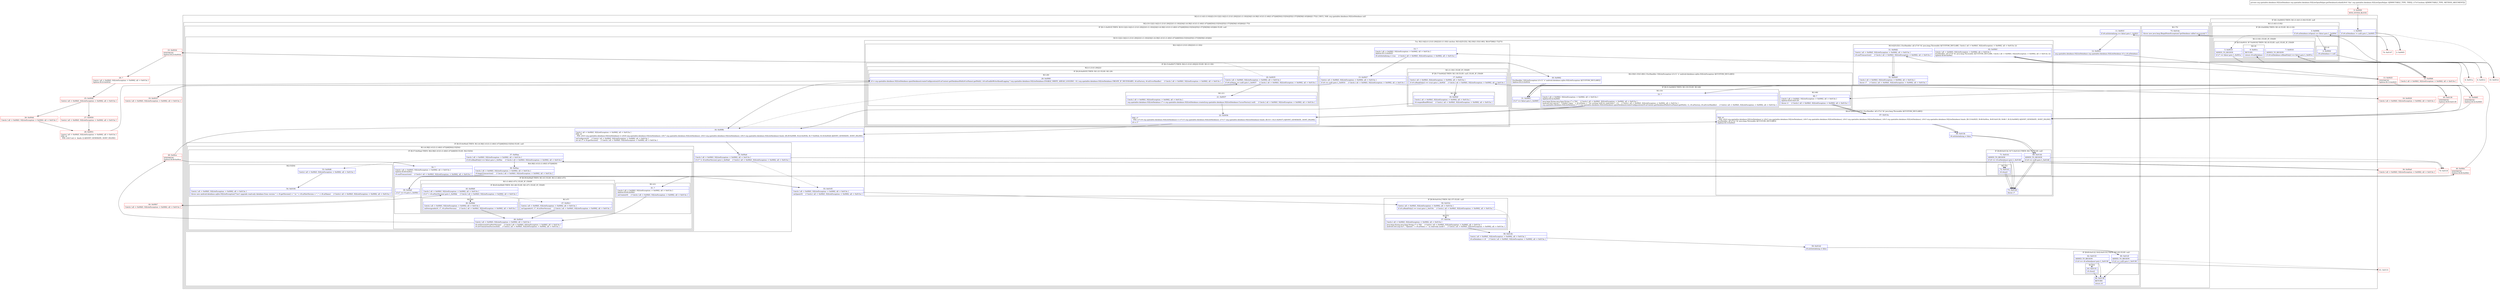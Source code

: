 digraph "CFG fororg.spatialite.database.SQLiteOpenHelper.getDatabaseLocked(Z)Lorg\/spatialite\/database\/SQLiteDatabase;" {
subgraph cluster_Region_1815150145 {
label = "R(2:(1:(1:4)(1:(1:9)))|(2:(10:12|(2:14|(2:(1:21)(1:29)|22)(1:(1:18)))|34|(1:(4:38|(1:41)(1:(1:46)(1:47))|48|50)(2:53|54))|55|(1:57)|58|59|(1:63)|64)|(1:75))) | DECL_VAR: org.spatialite.database.SQLiteDatabase null\l";
node [shape=record,color=blue];
subgraph cluster_IfRegion_1537517900 {
label = "IF [B:1:0x0003] THEN: R(1:(1:4)(1:(1:9))) ELSE: null";
node [shape=record,color=blue];
Node_1 [shape=record,label="{1\:\ 0x0003|if (r6.mDatabase != null) goto L_0x0005\l}"];
subgraph cluster_Region_895750556 {
label = "R(1:(1:4)(1:(1:9)))";
node [shape=record,color=blue];
subgraph cluster_IfRegion_1316844016 {
label = "IF [B:3:0x000b] THEN: R(1:4) ELSE: R(1:(1:9))";
node [shape=record,color=blue];
Node_3 [shape=record,label="{3\:\ 0x000b|if (r6.mDatabase.isOpen() == false) goto L_0x000d\l}"];
subgraph cluster_Region_626281608 {
label = "R(1:4)";
node [shape=record,color=blue];
Node_4 [shape=record,label="{4\:\ 0x000d|r6.mDatabase = null\l}"];
}
subgraph cluster_Region_1539604391 {
label = "R(1:(1:9)) | ELSE_IF_CHAIN\l";
node [shape=record,color=blue];
subgraph cluster_IfRegion_1320779186 {
label = "IF [B:5:0x0010, B:7:0x0018] THEN: R(1:9) ELSE: null | ELSE_IF_CHAIN\l";
node [shape=record,color=blue];
Node_5 [shape=record,label="{5\:\ 0x0010|ADDED_TO_REGION\l|if (r7 == false) goto L_0x001a\l}"];
Node_7 [shape=record,label="{7\:\ 0x0018|ADDED_TO_REGION\l|if (r6.mDatabase.isReadOnly() == false) goto L_0x001a\l}"];
subgraph cluster_Region_1810790244 {
label = "R(1:9)";
node [shape=record,color=blue];
Node_9 [shape=record,label="{9\:\ 0x001c|RETURN\l|return r6.mDatabase\l}"];
}
}
}
}
}
}
subgraph cluster_Region_1826182813 {
label = "R(2:(10:12|(2:14|(2:(1:21)(1:29)|22)(1:(1:18)))|34|(1:(4:38|(1:41)(1:(1:46)(1:47))|48|50)(2:53|54))|55|(1:57)|58|59|(1:63)|64)|(1:75))";
node [shape=record,color=blue];
subgraph cluster_IfRegion_337130982 {
label = "IF [B:11:0x001f] THEN: R(10:12|(2:14|(2:(1:21)(1:29)|22)(1:(1:18)))|34|(1:(4:38|(1:41)(1:(1:46)(1:47))|48|50)(2:53|54))|55|(1:57)|58|59|(1:63)|64) ELSE: null";
node [shape=record,color=blue];
Node_11 [shape=record,label="{11\:\ 0x001f|if (r6.mIsInitializing == false) goto L_0x0021\l}"];
subgraph cluster_Region_1736468862 {
label = "R(10:12|(2:14|(2:(1:21)(1:29)|22)(1:(1:18)))|34|(1:(4:38|(1:41)(1:(1:46)(1:47))|48|50)(2:53|54))|55|(1:57)|58|59|(1:63)|64)";
node [shape=record,color=blue];
Node_12 [shape=record,label="{12\:\ 0x0021|org.spatialite.database.SQLiteDatabase org.spatialite.database.SQLiteDatabase r0 = r6.mDatabase\l}"];
subgraph cluster_TryCatchRegion_298421818 {
label = "Try: R(2:14|(2:(1:21)(1:29)|22)(1:(1:18))) catches: R(3:42|51|52), R(2:30|(1:33)(1:66)), R(4:67|68|(1:72)|73)";
node [shape=record,color=blue];
subgraph cluster_Region_151297584 {
label = "R(2:14|(2:(1:21)(1:29)|22)(1:(1:18)))";
node [shape=record,color=blue];
Node_14 [shape=record,label="{14\:\ ?|Catch:\{ all \-\> 0x00b5, SQLiteException \-\> 0x0062, all \-\> 0x013a \}\lSplitter:B:13:0x0025\l|r6.mIsInitializing = true     \/\/ Catch:\{ all \-\> 0x00b5, SQLiteException \-\> 0x0062, all \-\> 0x013a \}\l}"];
subgraph cluster_IfRegion_1323971356 {
label = "IF [B:15:0x0027] THEN: R(2:(1:21)(1:29)|22) ELSE: R(1:(1:18))";
node [shape=record,color=blue];
Node_15 [shape=record,label="{15\:\ 0x0027|Catch:\{ all \-\> 0x00b5, SQLiteException \-\> 0x0062, all \-\> 0x013a \}\l|if (r0 == null) goto L_0x0033     \/\/ Catch:\{ all \-\> 0x00b5, SQLiteException \-\> 0x0062, all \-\> 0x013a \}\l}"];
subgraph cluster_Region_31048942 {
label = "R(2:(1:21)(1:29)|22)";
node [shape=record,color=blue];
subgraph cluster_IfRegion_793726003 {
label = "IF [B:20:0x0035] THEN: R(1:21) ELSE: R(1:29)";
node [shape=record,color=blue];
Node_20 [shape=record,label="{20\:\ 0x0035|Catch:\{ all \-\> 0x00b5, SQLiteException \-\> 0x0062, all \-\> 0x013a \}\l|if (r6.mName == null) goto L_0x0037     \/\/ Catch:\{ all \-\> 0x00b5, SQLiteException \-\> 0x0062, all \-\> 0x013a \}\l}"];
subgraph cluster_Region_131973754 {
label = "R(1:21)";
node [shape=record,color=blue];
Node_21 [shape=record,label="{21\:\ 0x0037|Catch:\{ all \-\> 0x00b5, SQLiteException \-\> 0x0062, all \-\> 0x013a \}\l|org.spatialite.database.SQLiteDatabase r7 = org.spatialite.database.SQLiteDatabase.create((org.spatialite.database.SQLiteDatabase.CursorFactory) null)     \/\/ Catch:\{ all \-\> 0x00b5, SQLiteException \-\> 0x0062, all \-\> 0x013a \}\l}"];
}
subgraph cluster_Region_395182746 {
label = "R(1:29)";
node [shape=record,color=blue];
Node_29 [shape=record,label="{29\:\ 0x0060|r0 = org.spatialite.database.SQLiteDatabase.openDatabase(createConfiguration(r6.mContext.getDatabasePath(r6.mName).getPath(), (r6.mEnableWriteAheadLogging ? org.spatialite.database.SQLiteDatabase.ENABLE_WRITE_AHEAD_LOGGING : 0) \| org.spatialite.database.SQLiteDatabase.CREATE_IF_NECESSARY), r6.mFactory, r6.mErrorHandler)     \/\/ Catch:\{ all \-\> 0x00b5, SQLiteException \-\> 0x0062, all \-\> 0x013a \}\l}"];
}
}
Node_22 [shape=record,label="{22\:\ 0x003b|PHI: r7 \l  PHI: (r7v16 org.spatialite.database.SQLiteDatabase) = (r7v15 org.spatialite.database.SQLiteDatabase), (r7v17 org.spatialite.database.SQLiteDatabase) binds: [B:33:?, B:21:0x0037] A[DONT_GENERATE, DONT_INLINE]\l|r0 = r7\l}"];
}
subgraph cluster_Region_2049833785 {
label = "R(1:(1:18)) | ELSE_IF_CHAIN\l";
node [shape=record,color=blue];
subgraph cluster_IfRegion_709191718 {
label = "IF [B:17:0x002d] THEN: R(1:18) ELSE: null | ELSE_IF_CHAIN\l";
node [shape=record,color=blue];
Node_17 [shape=record,label="{17\:\ 0x002d|Catch:\{ all \-\> 0x00b5, SQLiteException \-\> 0x0062, all \-\> 0x013a \}\l|if (r0.isReadOnly() == true) goto L_0x002f     \/\/ Catch:\{ all \-\> 0x00b5, SQLiteException \-\> 0x0062, all \-\> 0x013a \}\l}"];
subgraph cluster_Region_1303913766 {
label = "R(1:18)";
node [shape=record,color=blue];
Node_18 [shape=record,label="{18\:\ 0x002f|Catch:\{ all \-\> 0x00b5, SQLiteException \-\> 0x0062, all \-\> 0x013a \}\l|r0.reopenReadWrite()     \/\/ Catch:\{ all \-\> 0x00b5, SQLiteException \-\> 0x0062, all \-\> 0x013a \}\l}"];
}
}
}
}
}
subgraph cluster_Region_484546711 {
label = "R(3:42|51|52) | ExcHandler: all (r7v9 'th' java.lang.Throwable A[CUSTOM_DECLARE, Catch:\{ all \-\> 0x00b5, SQLiteException \-\> 0x0062, all \-\> 0x013a \}])\l";
node [shape=record,color=blue];
Node_42 [shape=record,label="{42\:\ 0x00b5|Catch:\{ all \-\> 0x00b5, SQLiteException \-\> 0x0062, all \-\> 0x013a \}\lExcHandler: all (r7v9 'th' java.lang.Throwable A[CUSTOM_DECLARE, Catch:\{ all \-\> 0x00b5, SQLiteException \-\> 0x0062, all \-\> 0x013a \}])\lSplitter:B:40:0x00b1\l}"];
Node_51 [shape=record,label="{51\:\ 0x00d2|Catch:\{ all \-\> 0x00b5, SQLiteException \-\> 0x0062, all \-\> 0x013a \}\l|r0.endTransaction()     \/\/ Catch:\{ all \-\> 0x00b5, SQLiteException \-\> 0x0062, all \-\> 0x013a \}\l}"];
Node_52 [shape=record,label="{52\:\ 0x00d5|Catch:\{ all \-\> 0x00b5, SQLiteException \-\> 0x0062, all \-\> 0x013a \}\l|throw r7     \/\/ Catch:\{ all \-\> 0x00b5, SQLiteException \-\> 0x0062, all \-\> 0x013a \}\l}"];
}
subgraph cluster_Region_659030552 {
label = "R(2:30|(1:33)(1:66)) | ExcHandler: SQLiteException (r1v11 'e' android.database.sqlite.SQLiteException A[CUSTOM_DECLARE])\l";
node [shape=record,color=blue];
Node_30 [shape=record,label="{30\:\ 0x0062|ExcHandler: SQLiteException (r1v11 'e' android.database.sqlite.SQLiteException A[CUSTOM_DECLARE])\lSplitter:B:23:0x003d\l}"];
subgraph cluster_IfRegion_177270239 {
label = "IF [B:31:0x0063] THEN: R(1:33) ELSE: R(1:66)";
node [shape=record,color=blue];
Node_31 [shape=record,label="{31\:\ 0x0063|if (r7 == false) goto L_0x0065\l}"];
subgraph cluster_Region_69530853 {
label = "R(1:33)";
node [shape=record,color=blue];
Node_33 [shape=record,label="{33\:\ ?|Catch:\{ all \-\> 0x00b5, SQLiteException \-\> 0x0062, all \-\> 0x013a \}\lSplitter:B:32:0x0065\l|java.lang.String java.lang.String r7 = TAG     \/\/ Catch:\{ all \-\> 0x00b5, SQLiteException \-\> 0x0062, all \-\> 0x013a \}\landroid.util.Log.e(r7, \"Couldn't open \" + r6.mName + \" for writing (will try read\-only):\", r1)     \/\/ Catch:\{ all \-\> 0x00b5, SQLiteException \-\> 0x0062, all \-\> 0x013a \}\lorg.spatialite.database.SQLiteDatabase r7 = org.spatialite.database.SQLiteDatabase.openDatabase(createConfiguration(r6.mContext.getDatabasePath(r6.mName).getPath(), 1), r6.mFactory, r6.mErrorHandler)     \/\/ Catch:\{ all \-\> 0x00b5, SQLiteException \-\> 0x0062, all \-\> 0x013a \}\l}"];
}
subgraph cluster_Region_1609242218 {
label = "R(1:66)";
node [shape=record,color=blue];
Node_66 [shape=record,label="{66\:\ ?|Catch:\{ all \-\> 0x00b5, SQLiteException \-\> 0x0062, all \-\> 0x013a \}\lSplitter:B:65:0x0139\l|throw r1     \/\/ Catch:\{ all \-\> 0x00b5, SQLiteException \-\> 0x0062, all \-\> 0x013a \}\l}"];
}
}
}
subgraph cluster_Region_1250613917 {
label = "R(4:67|68|(1:72)|73) | ExcHandler: all (r7v2 'th' java.lang.Throwable A[CUSTOM_DECLARE])\l";
node [shape=record,color=blue];
Node_67 [shape=record,label="{67\:\ 0x013a|PHI: r0 \l  PHI: (r0v4 org.spatialite.database.SQLiteDatabase) = (r0v3 org.spatialite.database.SQLiteDatabase), (r0v5 org.spatialite.database.SQLiteDatabase), (r0v3 org.spatialite.database.SQLiteDatabase), (r0v3 org.spatialite.database.SQLiteDatabase), (r0v3 org.spatialite.database.SQLiteDatabase) binds: [B:13:0x0025, B:49:0x00ce, B:65:0x0139, B:66:?, B:32:0x0065] A[DONT_GENERATE, DONT_INLINE]\lExcHandler: all (r7v2 'th' java.lang.Throwable A[CUSTOM_DECLARE])\lSplitter:B:13:0x0025\l}"];
Node_68 [shape=record,label="{68\:\ 0x013b|r6.mIsInitializing = false\l}"];
subgraph cluster_IfRegion_42559179 {
label = "IF [B:69:0x013d, B:71:0x0141] THEN: R(1:72) ELSE: null";
node [shape=record,color=blue];
Node_69 [shape=record,label="{69\:\ 0x013d|ADDED_TO_REGION\l|if (r0 == null) goto L_0x0146\l}"];
Node_71 [shape=record,label="{71\:\ 0x0141|ADDED_TO_REGION\l|if (r0 == r6.mDatabase) goto L_0x0146\l}"];
subgraph cluster_Region_501536597 {
label = "R(1:72)";
node [shape=record,color=blue];
Node_72 [shape=record,label="{72\:\ 0x0143|r0.close()\l}"];
}
}
Node_73 [shape=record,label="{73\:\ 0x0146|throw r7\l}"];
}
}
Node_34 [shape=record,label="{34\:\ 0x009b|Catch:\{ all \-\> 0x00b5, SQLiteException \-\> 0x0062, all \-\> 0x013a \}\lPHI: r0 \l  PHI: (r0v5 org.spatialite.database.SQLiteDatabase) = (r0v6 org.spatialite.database.SQLiteDatabase), (r0v7 org.spatialite.database.SQLiteDatabase), (r0v3 org.spatialite.database.SQLiteDatabase), (r0v3 org.spatialite.database.SQLiteDatabase) binds: [B:29:0x0060, B:22:0x003b, B:17:0x002d, B:18:0x002f] A[DONT_GENERATE, DONT_INLINE]\l|onConfigure(r0)     \/\/ Catch:\{ all \-\> 0x00b5, SQLiteException \-\> 0x0062, all \-\> 0x013a \}\lint int r7 = r0.getVersion()     \/\/ Catch:\{ all \-\> 0x00b5, SQLiteException \-\> 0x0062, all \-\> 0x013a \}\l}"];
subgraph cluster_IfRegion_896268765 {
label = "IF [B:35:0x00a4] THEN: R(1:(4:38|(1:41)(1:(1:46)(1:47))|48|50)(2:53|54)) ELSE: null";
node [shape=record,color=blue];
Node_35 [shape=record,label="{35\:\ 0x00a4|Catch:\{ all \-\> 0x00b5, SQLiteException \-\> 0x0062, all \-\> 0x013a \}\l|if (r7 != r6.mNewVersion) goto L_0x00a6     \/\/ Catch:\{ all \-\> 0x00b5, SQLiteException \-\> 0x0062, all \-\> 0x013a \}\l}"];
subgraph cluster_Region_766859542 {
label = "R(1:(4:38|(1:41)(1:(1:46)(1:47))|48|50)(2:53|54))";
node [shape=record,color=blue];
subgraph cluster_IfRegion_284954424 {
label = "IF [B:37:0x00aa] THEN: R(4:38|(1:41)(1:(1:46)(1:47))|48|50) ELSE: R(2:53|54)";
node [shape=record,color=blue];
Node_37 [shape=record,label="{37\:\ 0x00aa|Catch:\{ all \-\> 0x00b5, SQLiteException \-\> 0x0062, all \-\> 0x013a \}\l|if (r0.isReadOnly() == false) goto L_0x00ac     \/\/ Catch:\{ all \-\> 0x00b5, SQLiteException \-\> 0x0062, all \-\> 0x013a \}\l}"];
subgraph cluster_Region_1502252242 {
label = "R(4:38|(1:41)(1:(1:46)(1:47))|48|50)";
node [shape=record,color=blue];
Node_38 [shape=record,label="{38\:\ 0x00ac|Catch:\{ all \-\> 0x00b5, SQLiteException \-\> 0x0062, all \-\> 0x013a \}\l|r0.beginTransaction()     \/\/ Catch:\{ all \-\> 0x00b5, SQLiteException \-\> 0x0062, all \-\> 0x013a \}\l}"];
subgraph cluster_IfRegion_1692198087 {
label = "IF [B:39:0x00af] THEN: R(1:41) ELSE: R(1:(1:46)(1:47))";
node [shape=record,color=blue];
Node_39 [shape=record,label="{39\:\ 0x00af|if (r7 == 0) goto L_0x00b1\l}"];
subgraph cluster_Region_1651488457 {
label = "R(1:41)";
node [shape=record,color=blue];
Node_41 [shape=record,label="{41\:\ ?|Catch:\{ all \-\> 0x00b5, SQLiteException \-\> 0x0062, all \-\> 0x013a \}\lSplitter:B:40:0x00b1\l|onCreate(r0)     \/\/ Catch:\{ all \-\> 0x00b5, SQLiteException \-\> 0x0062, all \-\> 0x013a \}\l}"];
}
subgraph cluster_Region_549889898 {
label = "R(1:(1:46)(1:47)) | ELSE_IF_CHAIN\l";
node [shape=record,color=blue];
subgraph cluster_IfRegion_853076288 {
label = "IF [B:45:0x00b9] THEN: R(1:46) ELSE: R(1:47) | ELSE_IF_CHAIN\l";
node [shape=record,color=blue];
Node_45 [shape=record,label="{45\:\ 0x00b9|Catch:\{ all \-\> 0x00b5, SQLiteException \-\> 0x0062, all \-\> 0x013a \}\l|if (r7 \> r6.mNewVersion) goto L_0x00bb     \/\/ Catch:\{ all \-\> 0x00b5, SQLiteException \-\> 0x0062, all \-\> 0x013a \}\l}"];
subgraph cluster_Region_1926938419 {
label = "R(1:46)";
node [shape=record,color=blue];
Node_46 [shape=record,label="{46\:\ 0x00bb|Catch:\{ all \-\> 0x00b5, SQLiteException \-\> 0x0062, all \-\> 0x013a \}\l|onDowngrade(r0, r7, r6.mNewVersion)     \/\/ Catch:\{ all \-\> 0x00b5, SQLiteException \-\> 0x0062, all \-\> 0x013a \}\l}"];
}
subgraph cluster_Region_45083551 {
label = "R(1:47)";
node [shape=record,color=blue];
Node_47 [shape=record,label="{47\:\ 0x00c1|Catch:\{ all \-\> 0x00b5, SQLiteException \-\> 0x0062, all \-\> 0x013a \}\l|onUpgrade(r0, r7, r6.mNewVersion)     \/\/ Catch:\{ all \-\> 0x00b5, SQLiteException \-\> 0x0062, all \-\> 0x013a \}\l}"];
}
}
}
}
Node_48 [shape=record,label="{48\:\ 0x00c6|Catch:\{ all \-\> 0x00b5, SQLiteException \-\> 0x0062, all \-\> 0x013a \}\l|r0.setVersion(r6.mNewVersion)     \/\/ Catch:\{ all \-\> 0x00b5, SQLiteException \-\> 0x0062, all \-\> 0x013a \}\lr0.setTransactionSuccessful()     \/\/ Catch:\{ all \-\> 0x00b5, SQLiteException \-\> 0x0062, all \-\> 0x013a \}\l}"];
Node_50 [shape=record,label="{50\:\ ?|Catch:\{ all \-\> 0x00b5, SQLiteException \-\> 0x0062, all \-\> 0x013a \}\lSplitter:B:49:0x00ce\l|r0.endTransaction()     \/\/ Catch:\{ all \-\> 0x00b5, SQLiteException \-\> 0x0062, all \-\> 0x013a \}\l}"];
}
subgraph cluster_Region_265165572 {
label = "R(2:53|54)";
node [shape=record,color=blue];
Node_53 [shape=record,label="{53\:\ 0x00d6|Catch:\{ all \-\> 0x00b5, SQLiteException \-\> 0x0062, all \-\> 0x013a \}\l}"];
Node_54 [shape=record,label="{54\:\ 0x0104|Catch:\{ all \-\> 0x00b5, SQLiteException \-\> 0x0062, all \-\> 0x013a \}\l|throw new android.database.sqlite.SQLiteException(\"Can't upgrade read\-only database from version \" + r0.getVersion() + \" to \" + r6.mNewVersion + \": \" + r6.mName)     \/\/ Catch:\{ all \-\> 0x00b5, SQLiteException \-\> 0x0062, all \-\> 0x013a \}\l}"];
}
}
}
}
Node_55 [shape=record,label="{55\:\ 0x0105|Catch:\{ all \-\> 0x00b5, SQLiteException \-\> 0x0062, all \-\> 0x013a \}\l|onOpen(r0)     \/\/ Catch:\{ all \-\> 0x00b5, SQLiteException \-\> 0x0062, all \-\> 0x013a \}\l}"];
subgraph cluster_IfRegion_268971466 {
label = "IF [B:56:0x010c] THEN: R(1:57) ELSE: null";
node [shape=record,color=blue];
Node_56 [shape=record,label="{56\:\ 0x010c|Catch:\{ all \-\> 0x00b5, SQLiteException \-\> 0x0062, all \-\> 0x013a \}\l|if (r0.isReadOnly() == true) goto L_0x010e     \/\/ Catch:\{ all \-\> 0x00b5, SQLiteException \-\> 0x0062, all \-\> 0x013a \}\l}"];
subgraph cluster_Region_1860918772 {
label = "R(1:57)";
node [shape=record,color=blue];
Node_57 [shape=record,label="{57\:\ 0x010e|Catch:\{ all \-\> 0x00b5, SQLiteException \-\> 0x0062, all \-\> 0x013a \}\l|java.lang.String java.lang.String r7 = TAG     \/\/ Catch:\{ all \-\> 0x00b5, SQLiteException \-\> 0x0062, all \-\> 0x013a \}\landroid.util.Log.w(r7, \"Opened \" + r6.mName + \" in read\-only mode\")     \/\/ Catch:\{ all \-\> 0x00b5, SQLiteException \-\> 0x0062, all \-\> 0x013a \}\l}"];
}
}
Node_58 [shape=record,label="{58\:\ 0x012b|Catch:\{ all \-\> 0x00b5, SQLiteException \-\> 0x0062, all \-\> 0x013a \}\l|r6.mDatabase = r0     \/\/ Catch:\{ all \-\> 0x00b5, SQLiteException \-\> 0x0062, all \-\> 0x013a \}\l}"];
Node_59 [shape=record,label="{59\:\ 0x012d|r6.mIsInitializing = false\l}"];
subgraph cluster_IfRegion_923548639 {
label = "IF [B:60:0x012f, B:62:0x0133] THEN: R(1:63) ELSE: null";
node [shape=record,color=blue];
Node_60 [shape=record,label="{60\:\ 0x012f|ADDED_TO_REGION\l|if (r0 == null) goto L_0x0138\l}"];
Node_62 [shape=record,label="{62\:\ 0x0133|ADDED_TO_REGION\l|if (r0 == r6.mDatabase) goto L_0x0138\l}"];
subgraph cluster_Region_1250086322 {
label = "R(1:63)";
node [shape=record,color=blue];
Node_63 [shape=record,label="{63\:\ 0x0135|r0.close()\l}"];
}
}
Node_64 [shape=record,label="{64\:\ 0x0138|RETURN\l|return r0\l}"];
}
}
subgraph cluster_Region_664386910 {
label = "R(1:75)";
node [shape=record,color=blue];
Node_75 [shape=record,label="{75\:\ 0x014e|throw new java.lang.IllegalStateException(\"getDatabase called recursively\")\l}"];
}
}
}
subgraph cluster_Region_1250613917 {
label = "R(4:67|68|(1:72)|73) | ExcHandler: all (r7v2 'th' java.lang.Throwable A[CUSTOM_DECLARE])\l";
node [shape=record,color=blue];
Node_67 [shape=record,label="{67\:\ 0x013a|PHI: r0 \l  PHI: (r0v4 org.spatialite.database.SQLiteDatabase) = (r0v3 org.spatialite.database.SQLiteDatabase), (r0v5 org.spatialite.database.SQLiteDatabase), (r0v3 org.spatialite.database.SQLiteDatabase), (r0v3 org.spatialite.database.SQLiteDatabase), (r0v3 org.spatialite.database.SQLiteDatabase) binds: [B:13:0x0025, B:49:0x00ce, B:65:0x0139, B:66:?, B:32:0x0065] A[DONT_GENERATE, DONT_INLINE]\lExcHandler: all (r7v2 'th' java.lang.Throwable A[CUSTOM_DECLARE])\lSplitter:B:13:0x0025\l}"];
Node_68 [shape=record,label="{68\:\ 0x013b|r6.mIsInitializing = false\l}"];
subgraph cluster_IfRegion_42559179 {
label = "IF [B:69:0x013d, B:71:0x0141] THEN: R(1:72) ELSE: null";
node [shape=record,color=blue];
Node_69 [shape=record,label="{69\:\ 0x013d|ADDED_TO_REGION\l|if (r0 == null) goto L_0x0146\l}"];
Node_71 [shape=record,label="{71\:\ 0x0141|ADDED_TO_REGION\l|if (r0 == r6.mDatabase) goto L_0x0146\l}"];
subgraph cluster_Region_501536597 {
label = "R(1:72)";
node [shape=record,color=blue];
Node_72 [shape=record,label="{72\:\ 0x0143|r0.close()\l}"];
}
}
Node_73 [shape=record,label="{73\:\ 0x0146|throw r7\l}"];
}
subgraph cluster_Region_659030552 {
label = "R(2:30|(1:33)(1:66)) | ExcHandler: SQLiteException (r1v11 'e' android.database.sqlite.SQLiteException A[CUSTOM_DECLARE])\l";
node [shape=record,color=blue];
Node_30 [shape=record,label="{30\:\ 0x0062|ExcHandler: SQLiteException (r1v11 'e' android.database.sqlite.SQLiteException A[CUSTOM_DECLARE])\lSplitter:B:23:0x003d\l}"];
subgraph cluster_IfRegion_177270239 {
label = "IF [B:31:0x0063] THEN: R(1:33) ELSE: R(1:66)";
node [shape=record,color=blue];
Node_31 [shape=record,label="{31\:\ 0x0063|if (r7 == false) goto L_0x0065\l}"];
subgraph cluster_Region_69530853 {
label = "R(1:33)";
node [shape=record,color=blue];
Node_33 [shape=record,label="{33\:\ ?|Catch:\{ all \-\> 0x00b5, SQLiteException \-\> 0x0062, all \-\> 0x013a \}\lSplitter:B:32:0x0065\l|java.lang.String java.lang.String r7 = TAG     \/\/ Catch:\{ all \-\> 0x00b5, SQLiteException \-\> 0x0062, all \-\> 0x013a \}\landroid.util.Log.e(r7, \"Couldn't open \" + r6.mName + \" for writing (will try read\-only):\", r1)     \/\/ Catch:\{ all \-\> 0x00b5, SQLiteException \-\> 0x0062, all \-\> 0x013a \}\lorg.spatialite.database.SQLiteDatabase r7 = org.spatialite.database.SQLiteDatabase.openDatabase(createConfiguration(r6.mContext.getDatabasePath(r6.mName).getPath(), 1), r6.mFactory, r6.mErrorHandler)     \/\/ Catch:\{ all \-\> 0x00b5, SQLiteException \-\> 0x0062, all \-\> 0x013a \}\l}"];
}
subgraph cluster_Region_1609242218 {
label = "R(1:66)";
node [shape=record,color=blue];
Node_66 [shape=record,label="{66\:\ ?|Catch:\{ all \-\> 0x00b5, SQLiteException \-\> 0x0062, all \-\> 0x013a \}\lSplitter:B:65:0x0139\l|throw r1     \/\/ Catch:\{ all \-\> 0x00b5, SQLiteException \-\> 0x0062, all \-\> 0x013a \}\l}"];
}
}
}
subgraph cluster_Region_484546711 {
label = "R(3:42|51|52) | ExcHandler: all (r7v9 'th' java.lang.Throwable A[CUSTOM_DECLARE, Catch:\{ all \-\> 0x00b5, SQLiteException \-\> 0x0062, all \-\> 0x013a \}])\l";
node [shape=record,color=blue];
Node_42 [shape=record,label="{42\:\ 0x00b5|Catch:\{ all \-\> 0x00b5, SQLiteException \-\> 0x0062, all \-\> 0x013a \}\lExcHandler: all (r7v9 'th' java.lang.Throwable A[CUSTOM_DECLARE, Catch:\{ all \-\> 0x00b5, SQLiteException \-\> 0x0062, all \-\> 0x013a \}])\lSplitter:B:40:0x00b1\l}"];
Node_51 [shape=record,label="{51\:\ 0x00d2|Catch:\{ all \-\> 0x00b5, SQLiteException \-\> 0x0062, all \-\> 0x013a \}\l|r0.endTransaction()     \/\/ Catch:\{ all \-\> 0x00b5, SQLiteException \-\> 0x0062, all \-\> 0x013a \}\l}"];
Node_52 [shape=record,label="{52\:\ 0x00d5|Catch:\{ all \-\> 0x00b5, SQLiteException \-\> 0x0062, all \-\> 0x013a \}\l|throw r7     \/\/ Catch:\{ all \-\> 0x00b5, SQLiteException \-\> 0x0062, all \-\> 0x013a \}\l}"];
}
Node_0 [shape=record,color=red,label="{0\:\ 0x0000|MTH_ENTER_BLOCK\l}"];
Node_2 [shape=record,color=red,label="{2\:\ 0x0005}"];
Node_6 [shape=record,color=red,label="{6\:\ 0x0012}"];
Node_8 [shape=record,color=red,label="{8\:\ 0x001a}"];
Node_10 [shape=record,color=red,label="{10\:\ 0x001d}"];
Node_13 [shape=record,color=red,label="{13\:\ 0x0025|SYNTHETIC\lSplitter:B:13:0x0025\l}"];
Node_16 [shape=record,color=red,label="{16\:\ 0x0029|Catch:\{ all \-\> 0x00b5, SQLiteException \-\> 0x0062, all \-\> 0x013a \}\l}"];
Node_19 [shape=record,color=red,label="{19\:\ 0x0033|Catch:\{ all \-\> 0x00b5, SQLiteException \-\> 0x0062, all \-\> 0x013a \}\l}"];
Node_23 [shape=record,color=red,label="{23\:\ 0x003d|SYNTHETIC\lSplitter:B:23:0x003d\l}"];
Node_24 [shape=record,color=red,label="{24\:\ ?|Catch:\{ all \-\> 0x00b5, SQLiteException \-\> 0x0062, all \-\> 0x013a \}\lSplitter:B:23:0x003d\l}"];
Node_25 [shape=record,color=red,label="{25\:\ 0x004b|Catch:\{ all \-\> 0x00b5, SQLiteException \-\> 0x0062, all \-\> 0x013a \}\l}"];
Node_26 [shape=record,color=red,label="{26\:\ 0x004d|Catch:\{ all \-\> 0x00b5, SQLiteException \-\> 0x0062, all \-\> 0x013a \}\l}"];
Node_27 [shape=record,color=red,label="{27\:\ 0x0050|Catch:\{ all \-\> 0x00b5, SQLiteException \-\> 0x0062, all \-\> 0x013a \}\l}"];
Node_28 [shape=record,color=red,label="{28\:\ 0x0051|Catch:\{ all \-\> 0x00b5, SQLiteException \-\> 0x0062, all \-\> 0x013a \}\lPHI: r4 \l  PHI: (r4v5 int) =  binds: [] A[DONT_GENERATE, DONT_INLINE]\l}"];
Node_32 [shape=record,color=red,label="{32\:\ 0x0065|SYNTHETIC\lSplitter:B:32:0x0065\l}"];
Node_36 [shape=record,color=red,label="{36\:\ 0x00a6|Catch:\{ all \-\> 0x00b5, SQLiteException \-\> 0x0062, all \-\> 0x013a \}\l}"];
Node_40 [shape=record,color=red,label="{40\:\ 0x00b1|SYNTHETIC\lSplitter:B:40:0x00b1\l}"];
Node_43 [shape=record,color=red,label="{43\:\ 0x00b6|Catch:\{ all \-\> 0x00b5, SQLiteException \-\> 0x0062, all \-\> 0x013a \}\l}"];
Node_44 [shape=record,color=red,label="{44\:\ 0x00b7|Catch:\{ all \-\> 0x00b5, SQLiteException \-\> 0x0062, all \-\> 0x013a \}\l}"];
Node_49 [shape=record,color=red,label="{49\:\ 0x00ce|SYNTHETIC\lSplitter:B:49:0x00ce\l}"];
Node_61 [shape=record,color=red,label="{61\:\ 0x0131}"];
Node_65 [shape=record,color=red,label="{65\:\ 0x0139|SYNTHETIC\lSplitter:B:65:0x0139\l}"];
Node_70 [shape=record,color=red,label="{70\:\ 0x013f}"];
Node_74 [shape=record,color=red,label="{74\:\ 0x0147}"];
MethodNode[shape=record,label="{private org.spatialite.database.SQLiteDatabase org.spatialite.database.SQLiteOpenHelper.getDatabaseLocked((r6v0 'this' org.spatialite.database.SQLiteOpenHelper A[IMMUTABLE_TYPE, THIS]), (r7v0 boolean A[IMMUTABLE_TYPE, METHOD_ARGUMENT])) }"];
MethodNode -> Node_0;
Node_1 -> Node_2;
Node_1 -> Node_10[style=dashed];
Node_3 -> Node_4;
Node_3 -> Node_5[style=dashed];
Node_4 -> Node_10;
Node_5 -> Node_6[style=dashed];
Node_5 -> Node_8;
Node_7 -> Node_8;
Node_7 -> Node_10[style=dashed];
Node_11 -> Node_12;
Node_11 -> Node_74[style=dashed];
Node_12 -> Node_13;
Node_14 -> Node_15;
Node_15 -> Node_16[style=dashed];
Node_15 -> Node_19;
Node_20 -> Node_21;
Node_20 -> Node_23[style=dashed];
Node_21 -> Node_22;
Node_29 -> Node_34;
Node_22 -> Node_34;
Node_17 -> Node_18;
Node_17 -> Node_34[style=dashed];
Node_18 -> Node_34;
Node_42 -> Node_43;
Node_51 -> Node_52;
Node_30 -> Node_31;
Node_31 -> Node_32;
Node_31 -> Node_65[style=dashed];
Node_33 -> Node_22;
Node_66 -> Node_67;
Node_67 -> Node_68;
Node_68 -> Node_69;
Node_69 -> Node_70[style=dashed];
Node_69 -> Node_73;
Node_71 -> Node_72[style=dashed];
Node_71 -> Node_73;
Node_72 -> Node_73;
Node_34 -> Node_35;
Node_35 -> Node_36;
Node_35 -> Node_55[style=dashed];
Node_37 -> Node_38;
Node_37 -> Node_53[style=dashed];
Node_38 -> Node_39;
Node_39 -> Node_40;
Node_39 -> Node_44[style=dashed];
Node_41 -> Node_48;
Node_45 -> Node_46;
Node_45 -> Node_47[style=dashed];
Node_46 -> Node_48;
Node_47 -> Node_48;
Node_48 -> Node_49;
Node_50 -> Node_55;
Node_53 -> Node_54;
Node_55 -> Node_56;
Node_56 -> Node_57;
Node_56 -> Node_58[style=dashed];
Node_57 -> Node_58;
Node_58 -> Node_59;
Node_59 -> Node_60;
Node_60 -> Node_61[style=dashed];
Node_60 -> Node_64;
Node_62 -> Node_63[style=dashed];
Node_62 -> Node_64;
Node_63 -> Node_64;
Node_67 -> Node_68;
Node_68 -> Node_69;
Node_69 -> Node_70[style=dashed];
Node_69 -> Node_73;
Node_71 -> Node_72[style=dashed];
Node_71 -> Node_73;
Node_72 -> Node_73;
Node_30 -> Node_31;
Node_31 -> Node_32;
Node_31 -> Node_65[style=dashed];
Node_33 -> Node_22;
Node_66 -> Node_67;
Node_42 -> Node_43;
Node_51 -> Node_52;
Node_0 -> Node_1;
Node_2 -> Node_3;
Node_6 -> Node_7;
Node_8 -> Node_9;
Node_10 -> Node_11;
Node_13 -> Node_14;
Node_13 -> Node_67;
Node_16 -> Node_17;
Node_19 -> Node_20;
Node_23 -> Node_24;
Node_23 -> Node_30;
Node_24 -> Node_25;
Node_25 -> Node_26;
Node_25 -> Node_27;
Node_26 -> Node_28;
Node_27 -> Node_28;
Node_28 -> Node_29;
Node_32 -> Node_33;
Node_32 -> Node_67;
Node_36 -> Node_37;
Node_40 -> Node_41;
Node_40 -> Node_42;
Node_43 -> Node_51;
Node_44 -> Node_45;
Node_49 -> Node_50;
Node_49 -> Node_67;
Node_61 -> Node_62;
Node_65 -> Node_66;
Node_65 -> Node_67;
Node_70 -> Node_71;
Node_74 -> Node_75;
}

